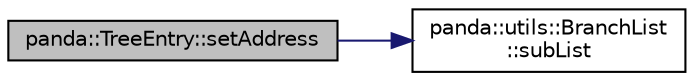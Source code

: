 digraph "panda::TreeEntry::setAddress"
{
 // INTERACTIVE_SVG=YES
  edge [fontname="Helvetica",fontsize="10",labelfontname="Helvetica",labelfontsize="10"];
  node [fontname="Helvetica",fontsize="10",shape=record];
  rankdir="LR";
  Node1 [label="panda::TreeEntry::setAddress",height=0.2,width=0.4,color="black", fillcolor="grey75", style="filled" fontcolor="black"];
  Node1 -> Node2 [color="midnightblue",fontsize="10",style="solid"];
  Node2 [label="panda::utils::BranchList\l::subList",height=0.2,width=0.4,color="black", fillcolor="white", style="filled",URL="$classpanda_1_1utils_1_1BranchList.html#a215520401f32786d157a68ee92d90372",tooltip="Return a new list of branches that starts with the objName, removing &lt;objName.&gt; from each..."];
}
